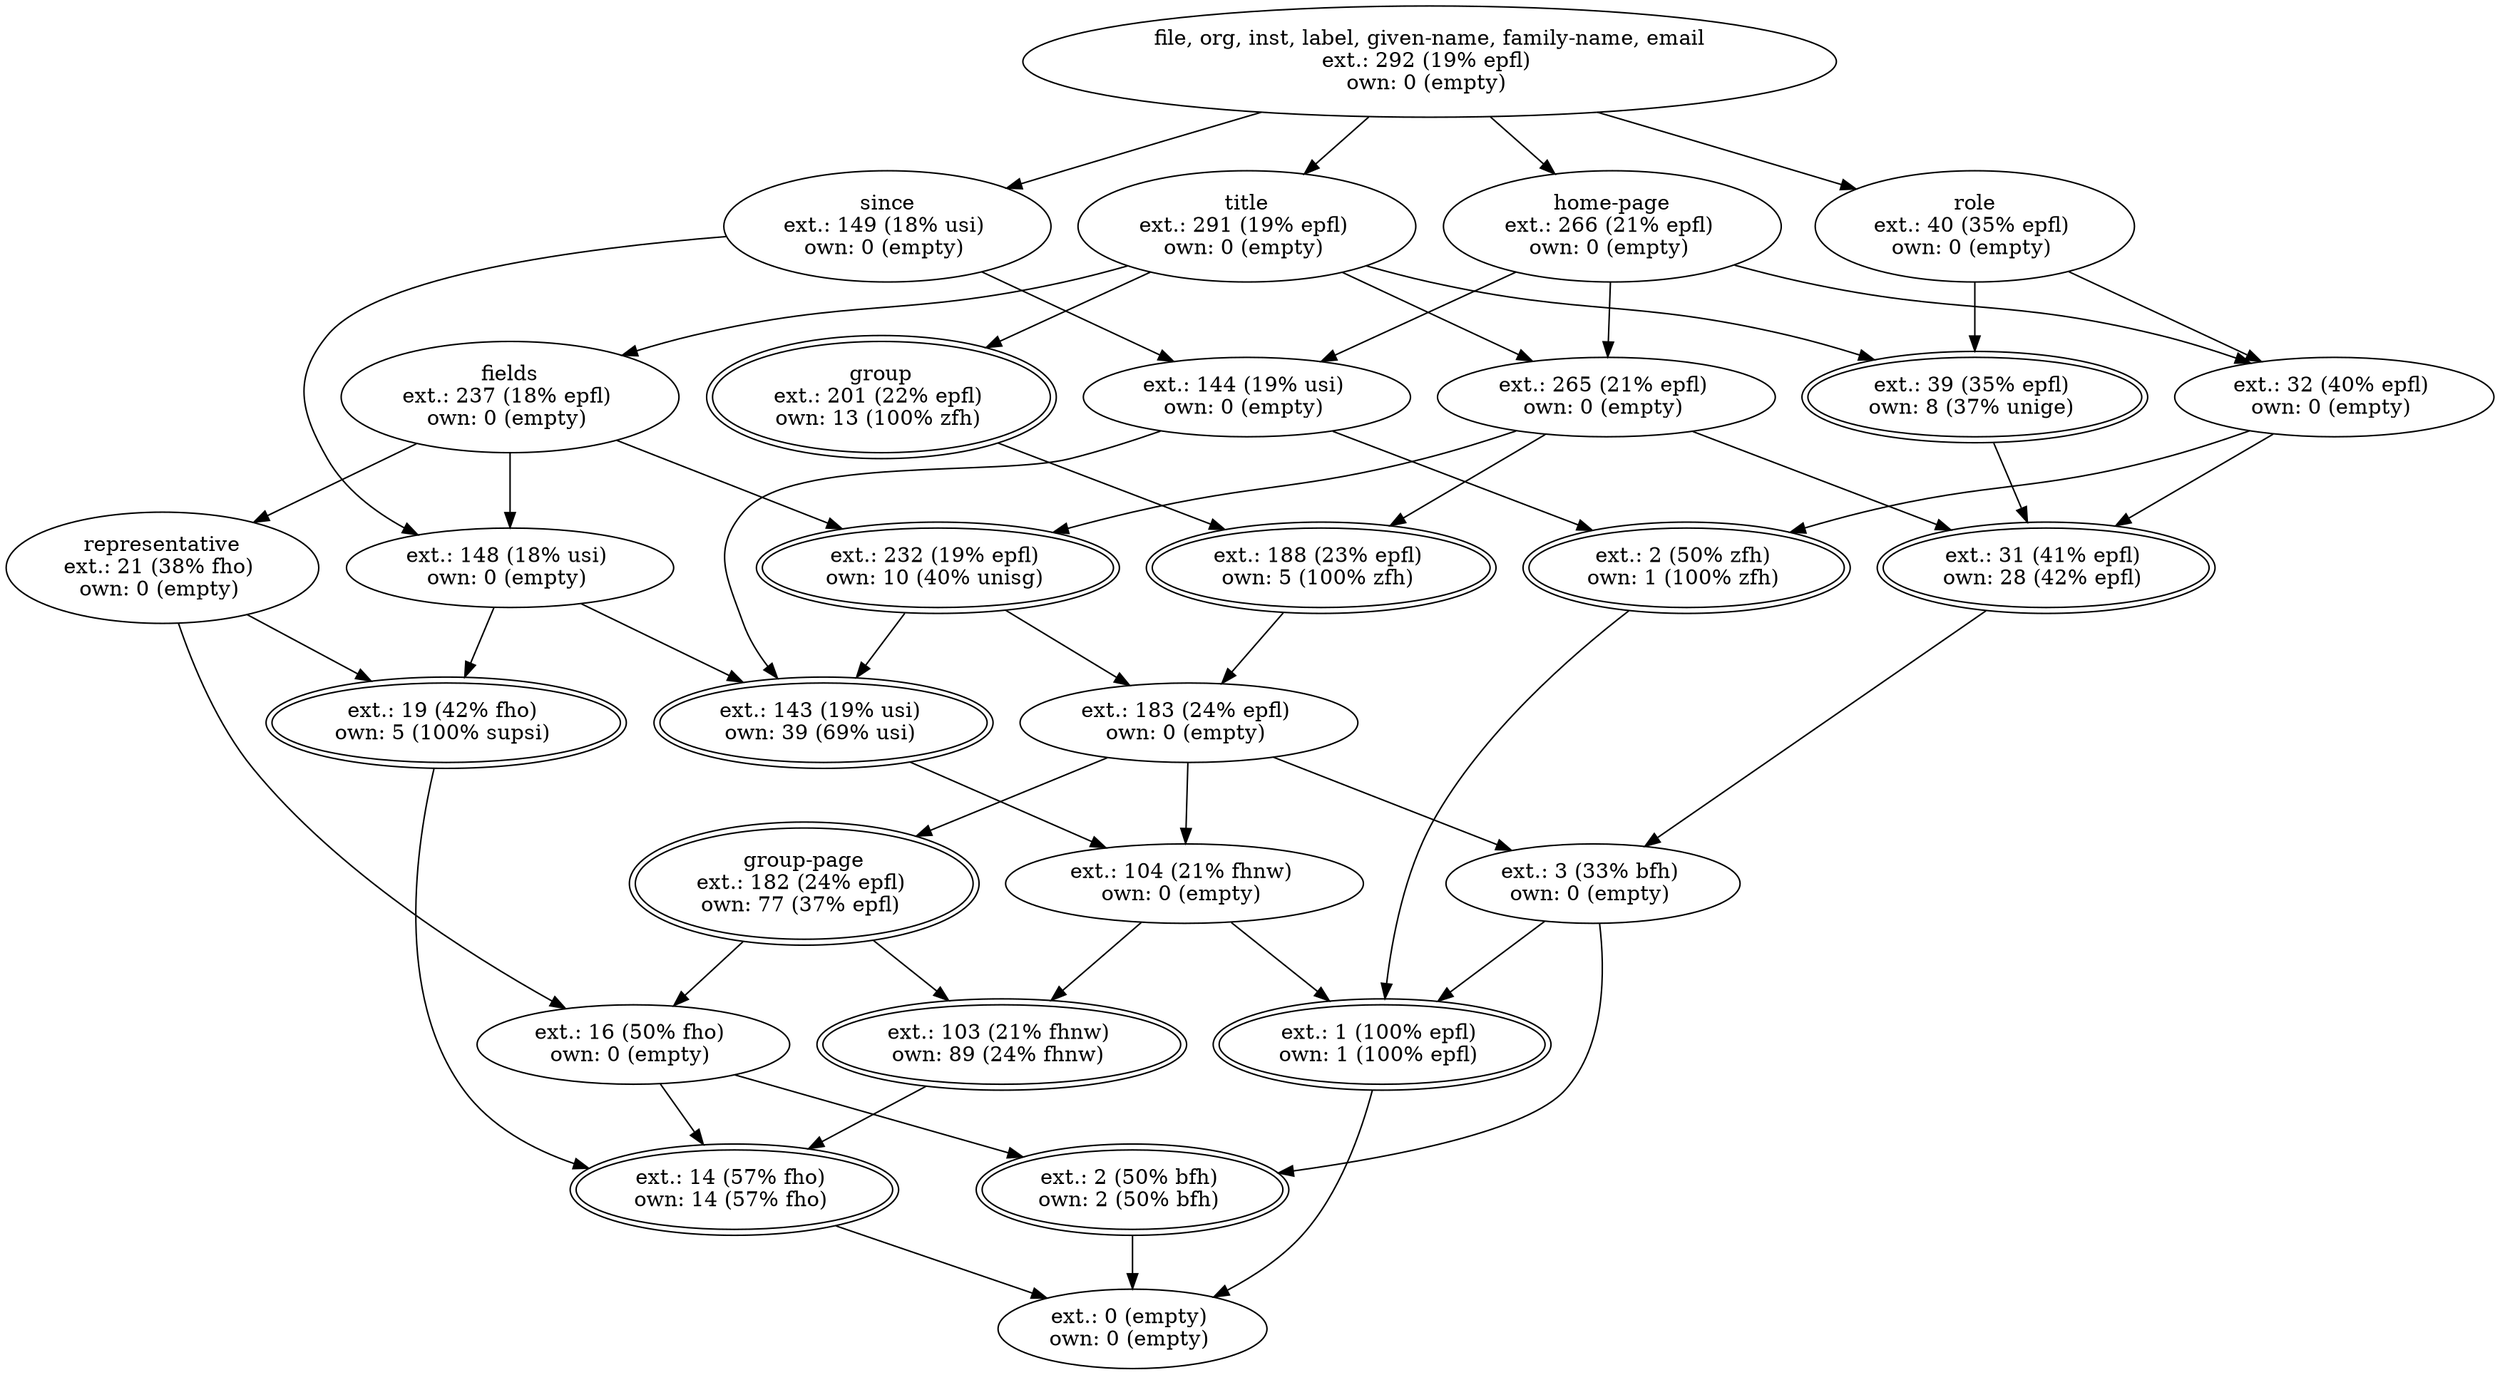 digraph d{
1 [label="file, org, inst, label, given-name, family-name, email
ext.: 292 (19% epfl) 
own: 0 (empty) "]
2 [label="ext.: 103 (21% fhnw) 
own: 89 (24% fhnw) ", peripheries = 2]
3 [label="group-page
ext.: 182 (24% epfl) 
own: 77 (37% epfl) ", peripheries = 2]
4 [label="ext.: 2 (50% bfh) 
own: 2 (50% bfh) ", peripheries = 2]
5 [label="ext.: 16 (50% fho) 
own: 0 (empty) "]
6 [label="ext.: 14 (57% fho) 
own: 14 (57% fho) ", peripheries = 2]
7 [label="ext.: 104 (21% fhnw) 
own: 0 (empty) "]
8 [label="ext.: 183 (24% epfl) 
own: 0 (empty) "]
9 [label="ext.: 3 (33% bfh) 
own: 0 (empty) "]
10 [label="ext.: 1 (100% epfl) 
own: 1 (100% epfl) ", peripheries = 2]
11 [label="ext.: 265 (21% epfl) 
own: 0 (empty) "]
12 [label="ext.: 31 (41% epfl) 
own: 28 (42% epfl) ", peripheries = 2]
13 [label="title
ext.: 291 (19% epfl) 
own: 0 (empty) "]
14 [label="ext.: 39 (35% epfl) 
own: 8 (37% unige) ", peripheries = 2]
15 [label="ext.: 143 (19% usi) 
own: 39 (69% usi) ", peripheries = 2]
16 [label="ext.: 232 (19% epfl) 
own: 10 (40% unisg) ", peripheries = 2]
17 [label="ext.: 148 (18% usi) 
own: 0 (empty) "]
18 [label="fields
ext.: 237 (18% epfl) 
own: 0 (empty) "]
19 [label="representative
ext.: 21 (38% fho) 
own: 0 (empty) "]
20 [label="ext.: 19 (42% fho) 
own: 5 (100% supsi) ", peripheries = 2]
21 [label="ext.: 144 (19% usi) 
own: 0 (empty) "]
22 [label="home-page
ext.: 266 (21% epfl) 
own: 0 (empty) "]
23 [label="ext.: 32 (40% epfl) 
own: 0 (empty) "]
24 [label="ext.: 2 (50% zfh) 
own: 1 (100% zfh) ", peripheries = 2]
25 [label="role
ext.: 40 (35% epfl) 
own: 0 (empty) "]
26 [label="since
ext.: 149 (18% usi) 
own: 0 (empty) "]
27 [label="ext.: 188 (23% epfl) 
own: 5 (100% zfh) ", peripheries = 2]
28 [label="group
ext.: 201 (22% epfl) 
own: 13 (100% zfh) ", peripheries = 2]
29 [label="ext.: 0 (empty) 
own: 0 (empty) "]
1->13;
1->22;
1->25;
1->26;
13->11;
13->14;
13->18;
13->28;
22->11;
22->21;
22->23;
25->14;
25->23;
26->21;
11->12;
11->16;
11->27;
14->12;
18->16;
18->17;
18->19;
21->24;
23->12;
23->24;
28->27;
16->8;
16->15;
17->15;
17->20;
19->20;
27->8;
8->3;
8->7;
8->9;
15->7;
3->2;
3->5;
7->2;
7->10;
9->10;
2->6;
5->4;
5->6;
4->29;
6->29;
26->17;
21->15;
12->9;
9->4;
10->29;
19->5;
24->10;
20->6;
}
